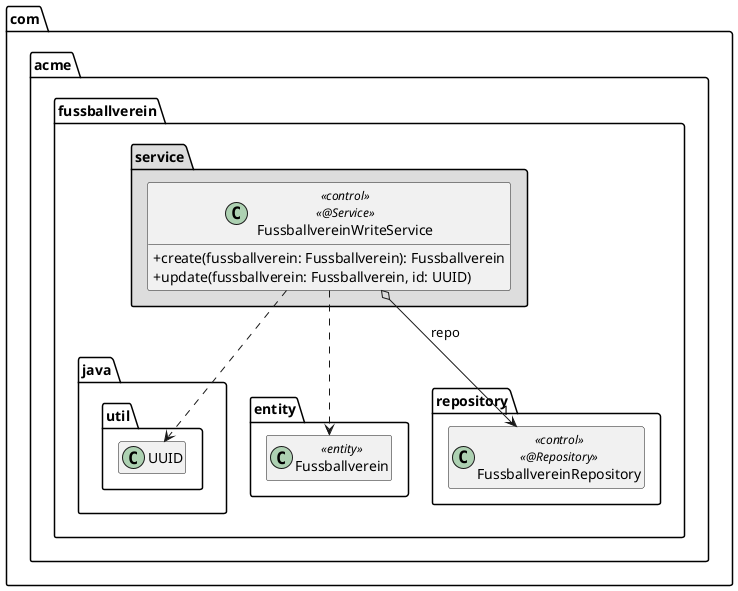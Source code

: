 ' Copyright (C) 2019 - present Juergen Zimmermann, Hochschule Karlsruhe
'
' This program is free software: you can redistribute it and/or modify
' it under the terms of the GNU General Public License as published by
' the Free Software Foundation, either version 3 of the License, or
' (at your option) any later version.
'
' This program is distributed in the hope that it will be useful,
' but WITHOUT ANY WARRANTY; without even the implied warranty of
' MERCHANTABILITY or FITNESS FOR A PARTICULAR PURPOSE.  See the
' GNU General Public License for more details.
'
' You should have received a copy of the GNU General Public License
' along with this program.  If not, see <https://www.gnu.org/licenses/>.
@startuml FussballvereinWriteService

skinparam classAttributeIconSize 0

package com.acme.fussballverein {
    package java.util {
        class UUID
    }
    package entity {
        class Fussballverein << entity >>
    }

    package repository {
        class FussballvereinRepository << control >> << @Repository >>
    }

    package service #DDDDDD {
        class FussballvereinWriteService << control >> << @Service >> {
            + create(fussballverein: Fussballverein): Fussballverein
            + update(fussballverein: Fussballverein, id: UUID)
        }

        FussballvereinWriteService o--> "1" FussballvereinRepository : repo
        FussballvereinWriteService ..> Fussballverein
        FussballvereinWriteService ..> UUID
    }
}

hide empty members

@enduml
